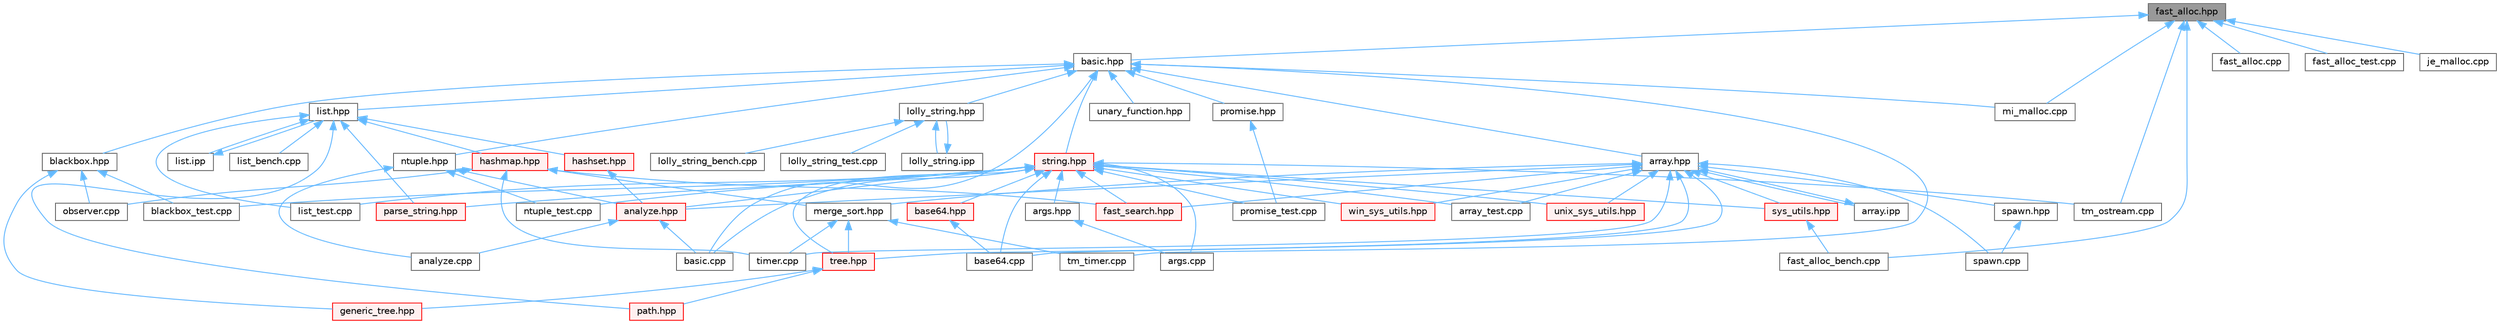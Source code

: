 digraph "fast_alloc.hpp"
{
 // LATEX_PDF_SIZE
  bgcolor="transparent";
  edge [fontname=Helvetica,fontsize=10,labelfontname=Helvetica,labelfontsize=10];
  node [fontname=Helvetica,fontsize=10,shape=box,height=0.2,width=0.4];
  Node1 [id="Node000001",label="fast_alloc.hpp",height=0.2,width=0.4,color="gray40", fillcolor="grey60", style="filled", fontcolor="black",tooltip=" "];
  Node1 -> Node2 [id="edge1_Node000001_Node000002",dir="back",color="steelblue1",style="solid",tooltip=" "];
  Node2 [id="Node000002",label="basic.hpp",height=0.2,width=0.4,color="grey40", fillcolor="white", style="filled",URL="$basic_8hpp.html",tooltip=" "];
  Node2 -> Node3 [id="edge2_Node000002_Node000003",dir="back",color="steelblue1",style="solid",tooltip=" "];
  Node3 [id="Node000003",label="array.hpp",height=0.2,width=0.4,color="grey40", fillcolor="white", style="filled",URL="$array_8hpp.html",tooltip=" "];
  Node3 -> Node4 [id="edge3_Node000003_Node000004",dir="back",color="steelblue1",style="solid",tooltip=" "];
  Node4 [id="Node000004",label="analyze.hpp",height=0.2,width=0.4,color="red", fillcolor="#FFF0F0", style="filled",URL="$analyze_8hpp.html",tooltip=" "];
  Node4 -> Node5 [id="edge4_Node000004_Node000005",dir="back",color="steelblue1",style="solid",tooltip=" "];
  Node5 [id="Node000005",label="analyze.cpp",height=0.2,width=0.4,color="grey40", fillcolor="white", style="filled",URL="$analyze_8cpp.html",tooltip=" "];
  Node4 -> Node8 [id="edge5_Node000004_Node000008",dir="back",color="steelblue1",style="solid",tooltip=" "];
  Node8 [id="Node000008",label="basic.cpp",height=0.2,width=0.4,color="grey40", fillcolor="white", style="filled",URL="$basic_8cpp.html",tooltip=" "];
  Node3 -> Node25 [id="edge6_Node000003_Node000025",dir="back",color="steelblue1",style="solid",tooltip=" "];
  Node25 [id="Node000025",label="array.ipp",height=0.2,width=0.4,color="grey40", fillcolor="white", style="filled",URL="$array_8ipp.html",tooltip=" "];
  Node25 -> Node3 [id="edge7_Node000025_Node000003",dir="back",color="steelblue1",style="solid",tooltip=" "];
  Node3 -> Node26 [id="edge8_Node000003_Node000026",dir="back",color="steelblue1",style="solid",tooltip=" "];
  Node26 [id="Node000026",label="array_test.cpp",height=0.2,width=0.4,color="grey40", fillcolor="white", style="filled",URL="$array__test_8cpp.html",tooltip=" "];
  Node3 -> Node27 [id="edge9_Node000003_Node000027",dir="back",color="steelblue1",style="solid",tooltip=" "];
  Node27 [id="Node000027",label="base64.cpp",height=0.2,width=0.4,color="grey40", fillcolor="white", style="filled",URL="$base64_8cpp.html",tooltip=" "];
  Node3 -> Node28 [id="edge10_Node000003_Node000028",dir="back",color="steelblue1",style="solid",tooltip=" "];
  Node28 [id="Node000028",label="fast_search.hpp",height=0.2,width=0.4,color="red", fillcolor="#FFF0F0", style="filled",URL="$fast__search_8hpp.html",tooltip=" "];
  Node3 -> Node30 [id="edge11_Node000003_Node000030",dir="back",color="steelblue1",style="solid",tooltip=" "];
  Node30 [id="Node000030",label="merge_sort.hpp",height=0.2,width=0.4,color="grey40", fillcolor="white", style="filled",URL="$merge__sort_8hpp.html",tooltip=" "];
  Node30 -> Node31 [id="edge12_Node000030_Node000031",dir="back",color="steelblue1",style="solid",tooltip=" "];
  Node31 [id="Node000031",label="timer.cpp",height=0.2,width=0.4,color="grey40", fillcolor="white", style="filled",URL="$timer_8cpp.html",tooltip=" "];
  Node30 -> Node32 [id="edge13_Node000030_Node000032",dir="back",color="steelblue1",style="solid",tooltip=" "];
  Node32 [id="Node000032",label="tm_timer.cpp",height=0.2,width=0.4,color="grey40", fillcolor="white", style="filled",URL="$tm__timer_8cpp.html",tooltip=" "];
  Node30 -> Node33 [id="edge14_Node000030_Node000033",dir="back",color="steelblue1",style="solid",tooltip=" "];
  Node33 [id="Node000033",label="tree.hpp",height=0.2,width=0.4,color="red", fillcolor="#FFF0F0", style="filled",URL="$tree_8hpp.html",tooltip=" "];
  Node33 -> Node37 [id="edge15_Node000033_Node000037",dir="back",color="steelblue1",style="solid",tooltip=" "];
  Node37 [id="Node000037",label="generic_tree.hpp",height=0.2,width=0.4,color="red", fillcolor="#FFF0F0", style="filled",URL="$generic__tree_8hpp.html",tooltip=" "];
  Node33 -> Node45 [id="edge16_Node000033_Node000045",dir="back",color="steelblue1",style="solid",tooltip=" "];
  Node45 [id="Node000045",label="path.hpp",height=0.2,width=0.4,color="red", fillcolor="#FFF0F0", style="filled",URL="$path_8hpp.html",tooltip=" "];
  Node3 -> Node91 [id="edge17_Node000003_Node000091",dir="back",color="steelblue1",style="solid",tooltip=" "];
  Node91 [id="Node000091",label="spawn.cpp",height=0.2,width=0.4,color="grey40", fillcolor="white", style="filled",URL="$spawn_8cpp.html",tooltip=" "];
  Node3 -> Node92 [id="edge18_Node000003_Node000092",dir="back",color="steelblue1",style="solid",tooltip=" "];
  Node92 [id="Node000092",label="spawn.hpp",height=0.2,width=0.4,color="grey40", fillcolor="white", style="filled",URL="$spawn_8hpp.html",tooltip=" "];
  Node92 -> Node91 [id="edge19_Node000092_Node000091",dir="back",color="steelblue1",style="solid",tooltip=" "];
  Node3 -> Node93 [id="edge20_Node000003_Node000093",dir="back",color="steelblue1",style="solid",tooltip=" "];
  Node93 [id="Node000093",label="sys_utils.hpp",height=0.2,width=0.4,color="red", fillcolor="#FFF0F0", style="filled",URL="$sys__utils_8hpp.html",tooltip=" "];
  Node93 -> Node94 [id="edge21_Node000093_Node000094",dir="back",color="steelblue1",style="solid",tooltip=" "];
  Node94 [id="Node000094",label="fast_alloc_bench.cpp",height=0.2,width=0.4,color="grey40", fillcolor="white", style="filled",URL="$fast__alloc__bench_8cpp.html",tooltip=" "];
  Node3 -> Node31 [id="edge22_Node000003_Node000031",dir="back",color="steelblue1",style="solid",tooltip=" "];
  Node3 -> Node33 [id="edge23_Node000003_Node000033",dir="back",color="steelblue1",style="solid",tooltip=" "];
  Node3 -> Node97 [id="edge24_Node000003_Node000097",dir="back",color="steelblue1",style="solid",tooltip=" "];
  Node97 [id="Node000097",label="unix_sys_utils.hpp",height=0.2,width=0.4,color="red", fillcolor="#FFF0F0", style="filled",URL="$unix__sys__utils_8hpp.html",tooltip=" "];
  Node3 -> Node98 [id="edge25_Node000003_Node000098",dir="back",color="steelblue1",style="solid",tooltip=" "];
  Node98 [id="Node000098",label="win_sys_utils.hpp",height=0.2,width=0.4,color="red", fillcolor="#FFF0F0", style="filled",URL="$win__sys__utils_8hpp.html",tooltip=" "];
  Node2 -> Node8 [id="edge26_Node000002_Node000008",dir="back",color="steelblue1",style="solid",tooltip=" "];
  Node2 -> Node99 [id="edge27_Node000002_Node000099",dir="back",color="steelblue1",style="solid",tooltip=" "];
  Node99 [id="Node000099",label="blackbox.hpp",height=0.2,width=0.4,color="grey40", fillcolor="white", style="filled",URL="$blackbox_8hpp.html",tooltip=" "];
  Node99 -> Node66 [id="edge28_Node000099_Node000066",dir="back",color="steelblue1",style="solid",tooltip=" "];
  Node66 [id="Node000066",label="blackbox_test.cpp",height=0.2,width=0.4,color="grey40", fillcolor="white", style="filled",URL="$blackbox__test_8cpp.html",tooltip=" "];
  Node99 -> Node37 [id="edge29_Node000099_Node000037",dir="back",color="steelblue1",style="solid",tooltip=" "];
  Node99 -> Node49 [id="edge30_Node000099_Node000049",dir="back",color="steelblue1",style="solid",tooltip=" "];
  Node49 [id="Node000049",label="observer.cpp",height=0.2,width=0.4,color="grey40", fillcolor="white", style="filled",URL="$observer_8cpp.html",tooltip=" "];
  Node2 -> Node100 [id="edge31_Node000002_Node000100",dir="back",color="steelblue1",style="solid",tooltip=" "];
  Node100 [id="Node000100",label="list.hpp",height=0.2,width=0.4,color="grey40", fillcolor="white", style="filled",URL="$list_8hpp.html",tooltip=" "];
  Node100 -> Node101 [id="edge32_Node000100_Node000101",dir="back",color="steelblue1",style="solid",tooltip=" "];
  Node101 [id="Node000101",label="hashmap.hpp",height=0.2,width=0.4,color="red", fillcolor="#FFF0F0", style="filled",URL="$hashmap_8hpp.html",tooltip=" "];
  Node101 -> Node28 [id="edge33_Node000101_Node000028",dir="back",color="steelblue1",style="solid",tooltip=" "];
  Node101 -> Node30 [id="edge34_Node000101_Node000030",dir="back",color="steelblue1",style="solid",tooltip=" "];
  Node101 -> Node49 [id="edge35_Node000101_Node000049",dir="back",color="steelblue1",style="solid",tooltip=" "];
  Node101 -> Node31 [id="edge36_Node000101_Node000031",dir="back",color="steelblue1",style="solid",tooltip=" "];
  Node100 -> Node113 [id="edge37_Node000100_Node000113",dir="back",color="steelblue1",style="solid",tooltip=" "];
  Node113 [id="Node000113",label="hashset.hpp",height=0.2,width=0.4,color="red", fillcolor="#FFF0F0", style="filled",URL="$hashset_8hpp.html",tooltip=" "];
  Node113 -> Node4 [id="edge38_Node000113_Node000004",dir="back",color="steelblue1",style="solid",tooltip=" "];
  Node100 -> Node115 [id="edge39_Node000100_Node000115",dir="back",color="steelblue1",style="solid",tooltip=" "];
  Node115 [id="Node000115",label="list.ipp",height=0.2,width=0.4,color="grey40", fillcolor="white", style="filled",URL="$list_8ipp.html",tooltip=" "];
  Node115 -> Node100 [id="edge40_Node000115_Node000100",dir="back",color="steelblue1",style="solid",tooltip=" "];
  Node100 -> Node116 [id="edge41_Node000100_Node000116",dir="back",color="steelblue1",style="solid",tooltip=" "];
  Node116 [id="Node000116",label="list_bench.cpp",height=0.2,width=0.4,color="grey40", fillcolor="white", style="filled",URL="$list__bench_8cpp.html",tooltip=" "];
  Node100 -> Node73 [id="edge42_Node000100_Node000073",dir="back",color="steelblue1",style="solid",tooltip=" "];
  Node73 [id="Node000073",label="list_test.cpp",height=0.2,width=0.4,color="grey40", fillcolor="white", style="filled",URL="$list__test_8cpp.html",tooltip=" "];
  Node100 -> Node117 [id="edge43_Node000100_Node000117",dir="back",color="steelblue1",style="solid",tooltip=" "];
  Node117 [id="Node000117",label="parse_string.hpp",height=0.2,width=0.4,color="red", fillcolor="#FFF0F0", style="filled",URL="$parse__string_8hpp.html",tooltip=" "];
  Node100 -> Node45 [id="edge44_Node000100_Node000045",dir="back",color="steelblue1",style="solid",tooltip=" "];
  Node2 -> Node118 [id="edge45_Node000002_Node000118",dir="back",color="steelblue1",style="solid",tooltip=" "];
  Node118 [id="Node000118",label="lolly_string.hpp",height=0.2,width=0.4,color="grey40", fillcolor="white", style="filled",URL="$lolly__string_8hpp.html",tooltip=" "];
  Node118 -> Node119 [id="edge46_Node000118_Node000119",dir="back",color="steelblue1",style="solid",tooltip=" "];
  Node119 [id="Node000119",label="lolly_string.ipp",height=0.2,width=0.4,color="grey40", fillcolor="white", style="filled",URL="$lolly__string_8ipp.html",tooltip=" "];
  Node119 -> Node118 [id="edge47_Node000119_Node000118",dir="back",color="steelblue1",style="solid",tooltip=" "];
  Node118 -> Node120 [id="edge48_Node000118_Node000120",dir="back",color="steelblue1",style="solid",tooltip=" "];
  Node120 [id="Node000120",label="lolly_string_bench.cpp",height=0.2,width=0.4,color="grey40", fillcolor="white", style="filled",URL="$lolly__string__bench_8cpp.html",tooltip=" "];
  Node118 -> Node121 [id="edge49_Node000118_Node000121",dir="back",color="steelblue1",style="solid",tooltip=" "];
  Node121 [id="Node000121",label="lolly_string_test.cpp",height=0.2,width=0.4,color="grey40", fillcolor="white", style="filled",URL="$lolly__string__test_8cpp.html",tooltip=" "];
  Node2 -> Node122 [id="edge50_Node000002_Node000122",dir="back",color="steelblue1",style="solid",tooltip=" "];
  Node122 [id="Node000122",label="mi_malloc.cpp",height=0.2,width=0.4,color="grey40", fillcolor="white", style="filled",URL="$mi__malloc_8cpp.html",tooltip=" "];
  Node2 -> Node123 [id="edge51_Node000002_Node000123",dir="back",color="steelblue1",style="solid",tooltip=" "];
  Node123 [id="Node000123",label="ntuple.hpp",height=0.2,width=0.4,color="grey40", fillcolor="white", style="filled",URL="$ntuple_8hpp.html",tooltip=" "];
  Node123 -> Node5 [id="edge52_Node000123_Node000005",dir="back",color="steelblue1",style="solid",tooltip=" "];
  Node123 -> Node4 [id="edge53_Node000123_Node000004",dir="back",color="steelblue1",style="solid",tooltip=" "];
  Node123 -> Node74 [id="edge54_Node000123_Node000074",dir="back",color="steelblue1",style="solid",tooltip=" "];
  Node74 [id="Node000074",label="ntuple_test.cpp",height=0.2,width=0.4,color="grey40", fillcolor="white", style="filled",URL="$ntuple__test_8cpp.html",tooltip=" "];
  Node2 -> Node124 [id="edge55_Node000002_Node000124",dir="back",color="steelblue1",style="solid",tooltip=" "];
  Node124 [id="Node000124",label="promise.hpp",height=0.2,width=0.4,color="grey40", fillcolor="white", style="filled",URL="$promise_8hpp.html",tooltip=" "];
  Node124 -> Node77 [id="edge56_Node000124_Node000077",dir="back",color="steelblue1",style="solid",tooltip=" "];
  Node77 [id="Node000077",label="promise_test.cpp",height=0.2,width=0.4,color="grey40", fillcolor="white", style="filled",URL="$promise__test_8cpp.html",tooltip=" "];
  Node2 -> Node125 [id="edge57_Node000002_Node000125",dir="back",color="steelblue1",style="solid",tooltip=" "];
  Node125 [id="Node000125",label="string.hpp",height=0.2,width=0.4,color="red", fillcolor="#FFF0F0", style="filled",URL="$string_8hpp.html",tooltip=" "];
  Node125 -> Node4 [id="edge58_Node000125_Node000004",dir="back",color="steelblue1",style="solid",tooltip=" "];
  Node125 -> Node126 [id="edge59_Node000125_Node000126",dir="back",color="steelblue1",style="solid",tooltip=" "];
  Node126 [id="Node000126",label="args.cpp",height=0.2,width=0.4,color="grey40", fillcolor="white", style="filled",URL="$args_8cpp.html",tooltip=" "];
  Node125 -> Node127 [id="edge60_Node000125_Node000127",dir="back",color="steelblue1",style="solid",tooltip=" "];
  Node127 [id="Node000127",label="args.hpp",height=0.2,width=0.4,color="grey40", fillcolor="white", style="filled",URL="$args_8hpp.html",tooltip=" "];
  Node127 -> Node126 [id="edge61_Node000127_Node000126",dir="back",color="steelblue1",style="solid",tooltip=" "];
  Node125 -> Node26 [id="edge62_Node000125_Node000026",dir="back",color="steelblue1",style="solid",tooltip=" "];
  Node125 -> Node27 [id="edge63_Node000125_Node000027",dir="back",color="steelblue1",style="solid",tooltip=" "];
  Node125 -> Node128 [id="edge64_Node000125_Node000128",dir="back",color="steelblue1",style="solid",tooltip=" "];
  Node128 [id="Node000128",label="base64.hpp",height=0.2,width=0.4,color="red", fillcolor="#FFF0F0", style="filled",URL="$base64_8hpp.html",tooltip=" "];
  Node128 -> Node27 [id="edge65_Node000128_Node000027",dir="back",color="steelblue1",style="solid",tooltip=" "];
  Node125 -> Node8 [id="edge66_Node000125_Node000008",dir="back",color="steelblue1",style="solid",tooltip=" "];
  Node125 -> Node66 [id="edge67_Node000125_Node000066",dir="back",color="steelblue1",style="solid",tooltip=" "];
  Node125 -> Node28 [id="edge68_Node000125_Node000028",dir="back",color="steelblue1",style="solid",tooltip=" "];
  Node125 -> Node73 [id="edge69_Node000125_Node000073",dir="back",color="steelblue1",style="solid",tooltip=" "];
  Node125 -> Node74 [id="edge70_Node000125_Node000074",dir="back",color="steelblue1",style="solid",tooltip=" "];
  Node125 -> Node117 [id="edge71_Node000125_Node000117",dir="back",color="steelblue1",style="solid",tooltip=" "];
  Node125 -> Node77 [id="edge72_Node000125_Node000077",dir="back",color="steelblue1",style="solid",tooltip=" "];
  Node125 -> Node93 [id="edge73_Node000125_Node000093",dir="back",color="steelblue1",style="solid",tooltip=" "];
  Node125 -> Node136 [id="edge74_Node000125_Node000136",dir="back",color="steelblue1",style="solid",tooltip=" "];
  Node136 [id="Node000136",label="tm_ostream.cpp",height=0.2,width=0.4,color="grey40", fillcolor="white", style="filled",URL="$tm__ostream_8cpp.html",tooltip=" "];
  Node125 -> Node33 [id="edge75_Node000125_Node000033",dir="back",color="steelblue1",style="solid",tooltip=" "];
  Node125 -> Node97 [id="edge76_Node000125_Node000097",dir="back",color="steelblue1",style="solid",tooltip=" "];
  Node125 -> Node98 [id="edge77_Node000125_Node000098",dir="back",color="steelblue1",style="solid",tooltip=" "];
  Node2 -> Node32 [id="edge78_Node000002_Node000032",dir="back",color="steelblue1",style="solid",tooltip=" "];
  Node2 -> Node141 [id="edge79_Node000002_Node000141",dir="back",color="steelblue1",style="solid",tooltip=" "];
  Node141 [id="Node000141",label="unary_function.hpp",height=0.2,width=0.4,color="grey40", fillcolor="white", style="filled",URL="$unary__function_8hpp.html",tooltip=" "];
  Node1 -> Node142 [id="edge80_Node000001_Node000142",dir="back",color="steelblue1",style="solid",tooltip=" "];
  Node142 [id="Node000142",label="fast_alloc.cpp",height=0.2,width=0.4,color="grey40", fillcolor="white", style="filled",URL="$fast__alloc_8cpp.html",tooltip=" "];
  Node1 -> Node94 [id="edge81_Node000001_Node000094",dir="back",color="steelblue1",style="solid",tooltip=" "];
  Node1 -> Node67 [id="edge82_Node000001_Node000067",dir="back",color="steelblue1",style="solid",tooltip=" "];
  Node67 [id="Node000067",label="fast_alloc_test.cpp",height=0.2,width=0.4,color="grey40", fillcolor="white", style="filled",URL="$fast__alloc__test_8cpp.html",tooltip=" "];
  Node1 -> Node143 [id="edge83_Node000001_Node000143",dir="back",color="steelblue1",style="solid",tooltip=" "];
  Node143 [id="Node000143",label="je_malloc.cpp",height=0.2,width=0.4,color="grey40", fillcolor="white", style="filled",URL="$je__malloc_8cpp.html",tooltip=" "];
  Node1 -> Node122 [id="edge84_Node000001_Node000122",dir="back",color="steelblue1",style="solid",tooltip=" "];
  Node1 -> Node136 [id="edge85_Node000001_Node000136",dir="back",color="steelblue1",style="solid",tooltip=" "];
}
